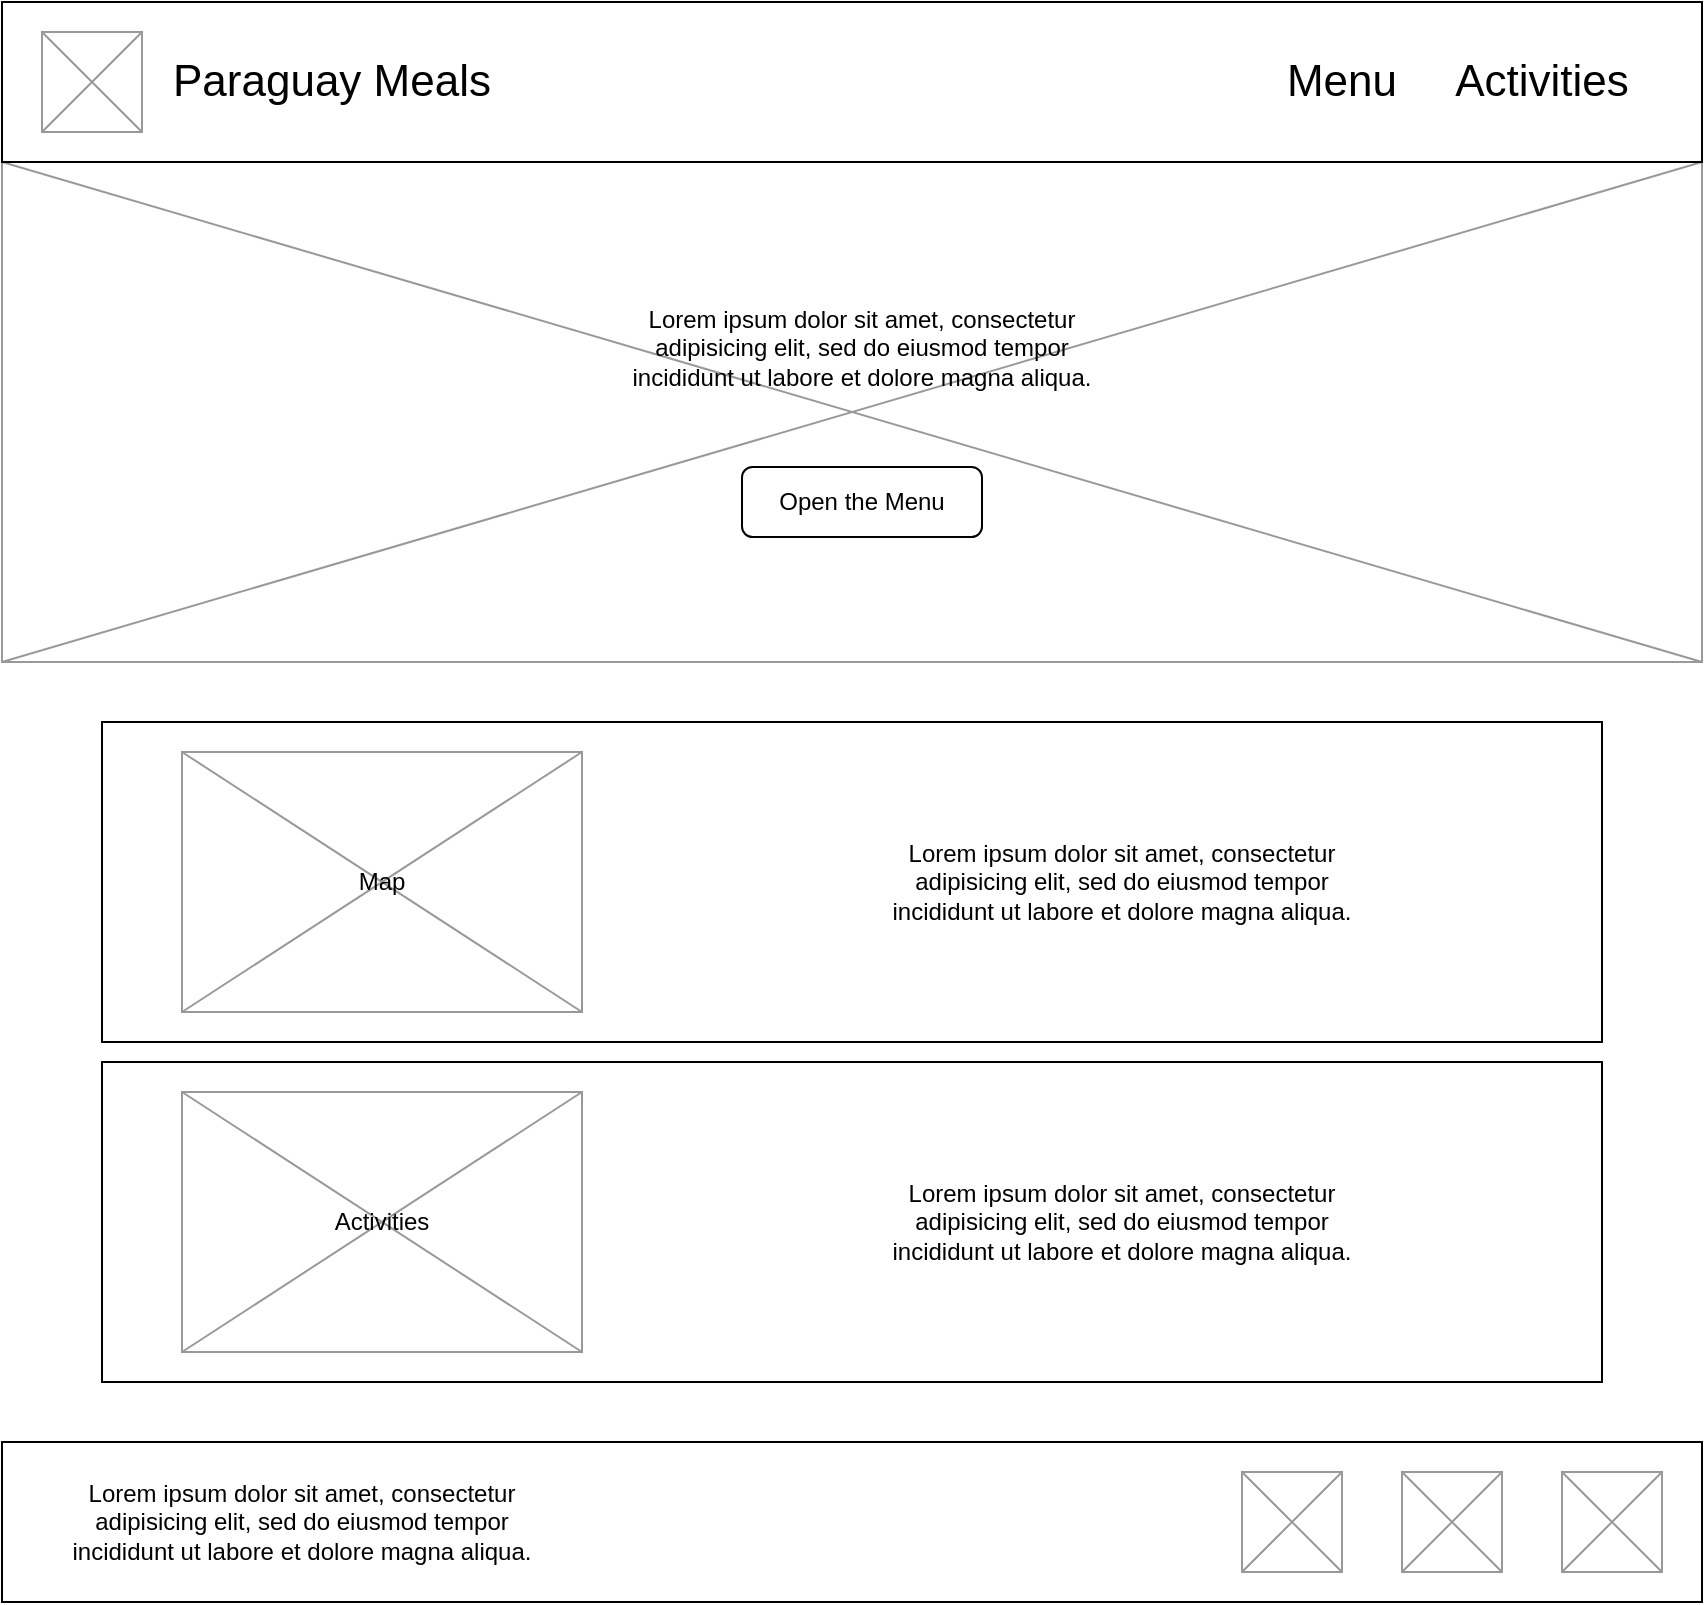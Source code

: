 <mxfile version="27.1.4">
  <diagram name="Page-1" id="rTOkUkU8UgdPhAgni8Ge">
    <mxGraphModel dx="2268" dy="798" grid="1" gridSize="10" guides="1" tooltips="1" connect="1" arrows="1" fold="1" page="1" pageScale="1" pageWidth="850" pageHeight="1100" math="0" shadow="0">
      <root>
        <mxCell id="0" />
        <mxCell id="1" parent="0" />
        <mxCell id="GknLjMqiST1VWsNk8aQ6-3" value="" style="verticalLabelPosition=bottom;shadow=0;dashed=0;align=center;html=1;verticalAlign=top;strokeWidth=1;shape=mxgraph.mockup.graphics.simpleIcon;strokeColor=#999999;" vertex="1" parent="1">
          <mxGeometry x="-850" y="80" width="850" height="250" as="geometry" />
        </mxCell>
        <mxCell id="GknLjMqiST1VWsNk8aQ6-11" value="" style="rounded=1;whiteSpace=wrap;html=1;movable=1;resizable=1;rotatable=1;deletable=1;editable=1;locked=0;connectable=1;" vertex="1" parent="1">
          <mxGeometry x="-480" y="232.5" width="120" height="35" as="geometry" />
        </mxCell>
        <mxCell id="GknLjMqiST1VWsNk8aQ6-1" value="" style="rounded=0;whiteSpace=wrap;html=1;" vertex="1" parent="1">
          <mxGeometry x="-850" width="850" height="80" as="geometry" />
        </mxCell>
        <mxCell id="GknLjMqiST1VWsNk8aQ6-2" value="" style="rounded=0;whiteSpace=wrap;html=1;" vertex="1" parent="1">
          <mxGeometry x="-850" y="720" width="850" height="80" as="geometry" />
        </mxCell>
        <mxCell id="GknLjMqiST1VWsNk8aQ6-4" value="&lt;font style=&quot;font-size: 22px;&quot;&gt;Paraguay Meals&lt;/font&gt;" style="text;html=1;align=center;verticalAlign=middle;whiteSpace=wrap;rounded=0;" vertex="1" parent="1">
          <mxGeometry x="-770" y="25" width="170" height="30" as="geometry" />
        </mxCell>
        <mxCell id="GknLjMqiST1VWsNk8aQ6-5" value="" style="verticalLabelPosition=bottom;shadow=0;dashed=0;align=center;html=1;verticalAlign=top;strokeWidth=1;shape=mxgraph.mockup.graphics.simpleIcon;strokeColor=#999999;" vertex="1" parent="1">
          <mxGeometry x="-830" y="15" width="50" height="50" as="geometry" />
        </mxCell>
        <mxCell id="GknLjMqiST1VWsNk8aQ6-6" value="&lt;font style=&quot;font-size: 22px;&quot;&gt;Menu&lt;/font&gt;" style="text;html=1;align=center;verticalAlign=middle;whiteSpace=wrap;rounded=0;" vertex="1" parent="1">
          <mxGeometry x="-220" y="25" width="80" height="30" as="geometry" />
        </mxCell>
        <mxCell id="GknLjMqiST1VWsNk8aQ6-7" value="&lt;font style=&quot;font-size: 22px;&quot;&gt;Activities&lt;/font&gt;" style="text;html=1;align=center;verticalAlign=middle;whiteSpace=wrap;rounded=0;" vertex="1" parent="1">
          <mxGeometry x="-120" y="25" width="80" height="30" as="geometry" />
        </mxCell>
        <mxCell id="GknLjMqiST1VWsNk8aQ6-9" value="" style="rounded=0;whiteSpace=wrap;html=1;" vertex="1" parent="1">
          <mxGeometry x="-800" y="360" width="750" height="160" as="geometry" />
        </mxCell>
        <mxCell id="GknLjMqiST1VWsNk8aQ6-10" value="Open the Menu" style="text;html=1;align=center;verticalAlign=middle;whiteSpace=wrap;rounded=0;movable=1;resizable=1;rotatable=1;deletable=1;editable=1;locked=0;connectable=1;" vertex="1" parent="1">
          <mxGeometry x="-475" y="235" width="110" height="30" as="geometry" />
        </mxCell>
        <mxCell id="GknLjMqiST1VWsNk8aQ6-15" value="&lt;span style=&quot;text-align: left;&quot;&gt;Lorem ipsum dolor sit amet, consectetur adipisicing elit, sed do eiusmod tempor incididunt ut labore et dolore magna aliqua.&lt;/span&gt;" style="text;html=1;align=center;verticalAlign=middle;whiteSpace=wrap;rounded=0;" vertex="1" parent="1">
          <mxGeometry x="-540" y="142.5" width="240" height="60" as="geometry" />
        </mxCell>
        <mxCell id="GknLjMqiST1VWsNk8aQ6-17" value="" style="verticalLabelPosition=bottom;shadow=0;dashed=0;align=center;html=1;verticalAlign=top;strokeWidth=1;shape=mxgraph.mockup.graphics.simpleIcon;strokeColor=#999999;" vertex="1" parent="1">
          <mxGeometry x="-760" y="375" width="200" height="130" as="geometry" />
        </mxCell>
        <mxCell id="GknLjMqiST1VWsNk8aQ6-18" value="&lt;span style=&quot;text-align: left;&quot;&gt;Lorem ipsum dolor sit amet, consectetur adipisicing elit, sed do eiusmod tempor incididunt ut labore et dolore magna aliqua.&lt;/span&gt;" style="text;html=1;align=center;verticalAlign=middle;whiteSpace=wrap;rounded=0;" vertex="1" parent="1">
          <mxGeometry x="-410" y="410" width="240" height="60" as="geometry" />
        </mxCell>
        <mxCell id="GknLjMqiST1VWsNk8aQ6-19" value="Map" style="text;html=1;align=center;verticalAlign=middle;whiteSpace=wrap;rounded=0;movable=1;resizable=1;rotatable=1;deletable=1;editable=1;locked=0;connectable=1;" vertex="1" parent="1">
          <mxGeometry x="-715" y="425" width="110" height="30" as="geometry" />
        </mxCell>
        <mxCell id="GknLjMqiST1VWsNk8aQ6-20" value="" style="rounded=0;whiteSpace=wrap;html=1;" vertex="1" parent="1">
          <mxGeometry x="-800" y="530" width="750" height="160" as="geometry" />
        </mxCell>
        <mxCell id="GknLjMqiST1VWsNk8aQ6-21" value="" style="verticalLabelPosition=bottom;shadow=0;dashed=0;align=center;html=1;verticalAlign=top;strokeWidth=1;shape=mxgraph.mockup.graphics.simpleIcon;strokeColor=#999999;" vertex="1" parent="1">
          <mxGeometry x="-760" y="545" width="200" height="130" as="geometry" />
        </mxCell>
        <mxCell id="GknLjMqiST1VWsNk8aQ6-22" value="&lt;span style=&quot;text-align: left;&quot;&gt;Lorem ipsum dolor sit amet, consectetur adipisicing elit, sed do eiusmod tempor incididunt ut labore et dolore magna aliqua.&lt;/span&gt;" style="text;html=1;align=center;verticalAlign=middle;whiteSpace=wrap;rounded=0;" vertex="1" parent="1">
          <mxGeometry x="-410" y="580" width="240" height="60" as="geometry" />
        </mxCell>
        <mxCell id="GknLjMqiST1VWsNk8aQ6-23" value="Activities" style="text;html=1;align=center;verticalAlign=middle;whiteSpace=wrap;rounded=0;movable=1;resizable=1;rotatable=1;deletable=1;editable=1;locked=0;connectable=1;" vertex="1" parent="1">
          <mxGeometry x="-715" y="595" width="110" height="30" as="geometry" />
        </mxCell>
        <mxCell id="GknLjMqiST1VWsNk8aQ6-24" value="" style="verticalLabelPosition=bottom;shadow=0;dashed=0;align=center;html=1;verticalAlign=top;strokeWidth=1;shape=mxgraph.mockup.graphics.simpleIcon;strokeColor=#999999;" vertex="1" parent="1">
          <mxGeometry x="-230" y="735" width="50" height="50" as="geometry" />
        </mxCell>
        <mxCell id="GknLjMqiST1VWsNk8aQ6-25" value="" style="verticalLabelPosition=bottom;shadow=0;dashed=0;align=center;html=1;verticalAlign=top;strokeWidth=1;shape=mxgraph.mockup.graphics.simpleIcon;strokeColor=#999999;" vertex="1" parent="1">
          <mxGeometry x="-150" y="735" width="50" height="50" as="geometry" />
        </mxCell>
        <mxCell id="GknLjMqiST1VWsNk8aQ6-26" value="" style="verticalLabelPosition=bottom;shadow=0;dashed=0;align=center;html=1;verticalAlign=top;strokeWidth=1;shape=mxgraph.mockup.graphics.simpleIcon;strokeColor=#999999;" vertex="1" parent="1">
          <mxGeometry x="-70" y="735" width="50" height="50" as="geometry" />
        </mxCell>
        <mxCell id="GknLjMqiST1VWsNk8aQ6-27" value="&lt;span style=&quot;text-align: left;&quot;&gt;Lorem ipsum dolor sit amet, consectetur adipisicing elit, sed do eiusmod tempor incididunt ut labore et dolore magna aliqua.&lt;/span&gt;" style="text;html=1;align=center;verticalAlign=middle;whiteSpace=wrap;rounded=0;" vertex="1" parent="1">
          <mxGeometry x="-820" y="730" width="240" height="60" as="geometry" />
        </mxCell>
      </root>
    </mxGraphModel>
  </diagram>
</mxfile>
